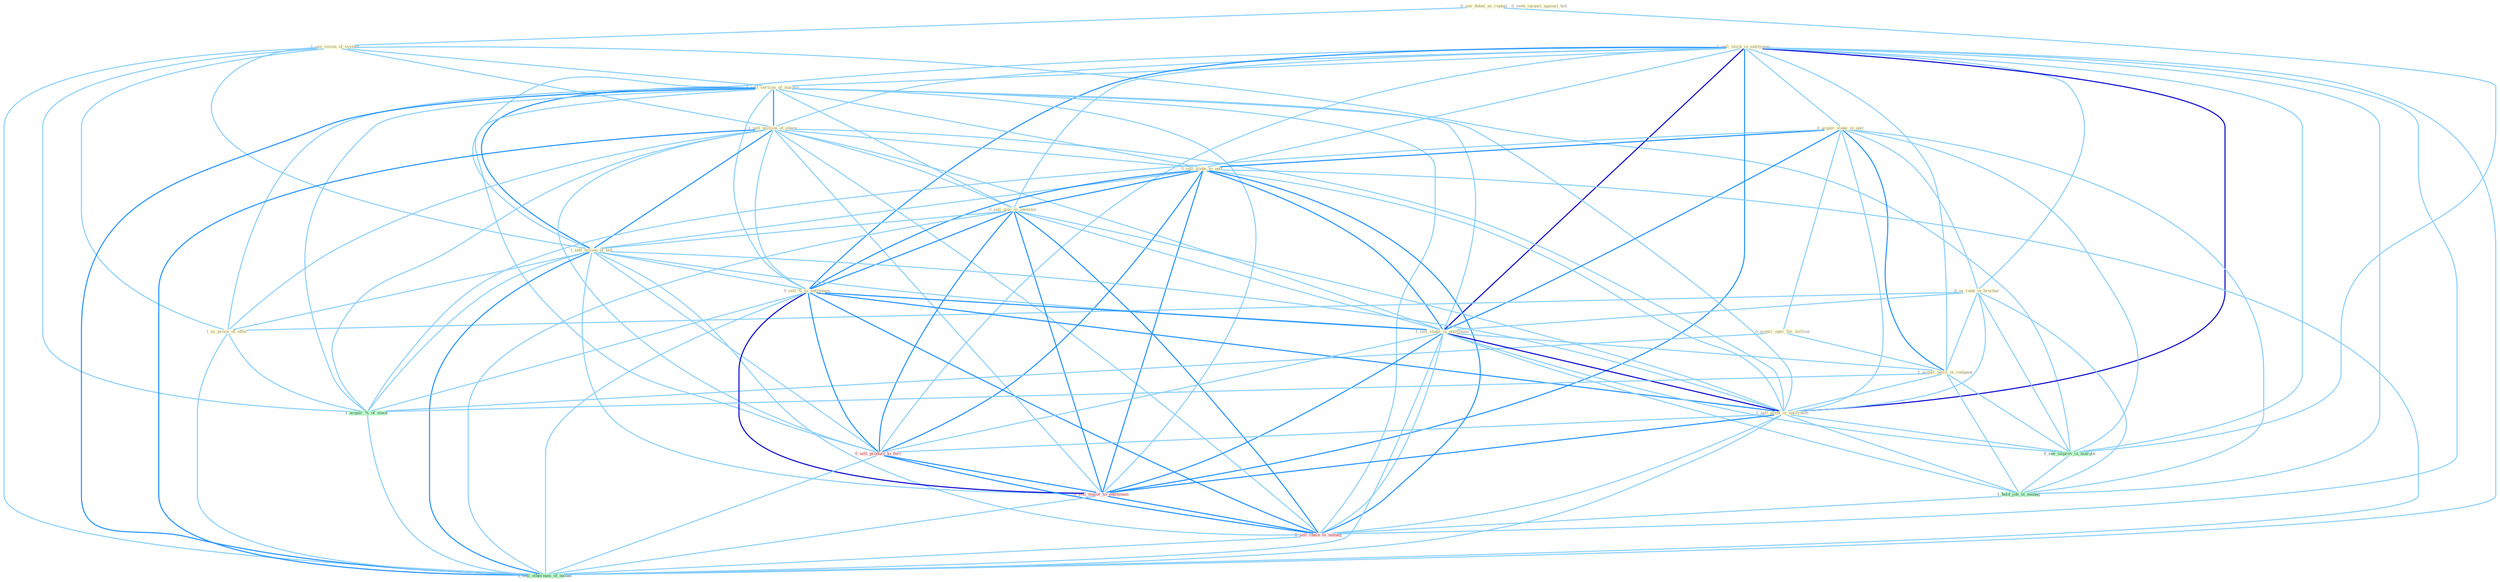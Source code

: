 Graph G{ 
    node
    [shape=polygon,style=filled,width=.5,height=.06,color="#BDFCC9",fixedsize=true,fontsize=4,
    fontcolor="#2f4f4f"];
    {node
    [color="#ffffe0", fontcolor="#8b7d6b"] "0_see_debat_as_repeat " "1_see_vision_of_system " "1_sell_stock_in_entitynam " "1_sell_version_of_machin " "1_sell_million_of_share " "0_acquir_stake_in_unit " "0_sell_stake_to_unit " "0_us_rank_in_brochur " "0_seek_injunct_against_bid " "0_sell_piec_to_investor " "0_acquir_oper_for_million " "1_sell_billion_of_bill " "0_sell_%_to_entitynam " "1_sell_stake_in_entitynam " "1_acquir_posit_in_compani " "1_sell_plant_in_entitynam " "1_us_proce_of_offer "}
{node [color="#fff0f5", fontcolor="#b22222"] "0_sell_product_to_forc " "0_sell_major_to_entitynam " "0_sell_chain_to_manag "}
edge [color="#B0E2FF"];

	"0_see_debat_as_repeat " -- "1_see_vision_of_system " [w="1", color="#87cefa" ];
	"0_see_debat_as_repeat " -- "1_see_improv_in_margin " [w="1", color="#87cefa" ];
	"1_see_vision_of_system " -- "1_sell_version_of_machin " [w="1", color="#87cefa" ];
	"1_see_vision_of_system " -- "1_sell_million_of_share " [w="1", color="#87cefa" ];
	"1_see_vision_of_system " -- "1_sell_billion_of_bill " [w="1", color="#87cefa" ];
	"1_see_vision_of_system " -- "1_us_proce_of_offer " [w="1", color="#87cefa" ];
	"1_see_vision_of_system " -- "1_see_improv_in_margin " [w="1", color="#87cefa" ];
	"1_see_vision_of_system " -- "1_acquir_%_of_stock " [w="1", color="#87cefa" ];
	"1_see_vision_of_system " -- "1_sell_othernum_of_model " [w="1", color="#87cefa" ];
	"1_sell_stock_in_entitynam " -- "1_sell_version_of_machin " [w="1", color="#87cefa" ];
	"1_sell_stock_in_entitynam " -- "1_sell_million_of_share " [w="1", color="#87cefa" ];
	"1_sell_stock_in_entitynam " -- "0_acquir_stake_in_unit " [w="1", color="#87cefa" ];
	"1_sell_stock_in_entitynam " -- "0_sell_stake_to_unit " [w="1", color="#87cefa" ];
	"1_sell_stock_in_entitynam " -- "0_us_rank_in_brochur " [w="1", color="#87cefa" ];
	"1_sell_stock_in_entitynam " -- "0_sell_piec_to_investor " [w="1", color="#87cefa" ];
	"1_sell_stock_in_entitynam " -- "1_sell_billion_of_bill " [w="1", color="#87cefa" ];
	"1_sell_stock_in_entitynam " -- "0_sell_%_to_entitynam " [w="2", color="#1e90ff" , len=0.8];
	"1_sell_stock_in_entitynam " -- "1_sell_stake_in_entitynam " [w="3", color="#0000cd" , len=0.6];
	"1_sell_stock_in_entitynam " -- "1_acquir_posit_in_compani " [w="1", color="#87cefa" ];
	"1_sell_stock_in_entitynam " -- "1_sell_plant_in_entitynam " [w="3", color="#0000cd" , len=0.6];
	"1_sell_stock_in_entitynam " -- "1_see_improv_in_margin " [w="1", color="#87cefa" ];
	"1_sell_stock_in_entitynam " -- "1_hold_job_in_manag " [w="1", color="#87cefa" ];
	"1_sell_stock_in_entitynam " -- "0_sell_product_to_forc " [w="1", color="#87cefa" ];
	"1_sell_stock_in_entitynam " -- "0_sell_major_to_entitynam " [w="2", color="#1e90ff" , len=0.8];
	"1_sell_stock_in_entitynam " -- "0_sell_chain_to_manag " [w="1", color="#87cefa" ];
	"1_sell_stock_in_entitynam " -- "1_sell_othernum_of_model " [w="1", color="#87cefa" ];
	"1_sell_version_of_machin " -- "1_sell_million_of_share " [w="2", color="#1e90ff" , len=0.8];
	"1_sell_version_of_machin " -- "0_sell_stake_to_unit " [w="1", color="#87cefa" ];
	"1_sell_version_of_machin " -- "0_sell_piec_to_investor " [w="1", color="#87cefa" ];
	"1_sell_version_of_machin " -- "1_sell_billion_of_bill " [w="2", color="#1e90ff" , len=0.8];
	"1_sell_version_of_machin " -- "0_sell_%_to_entitynam " [w="1", color="#87cefa" ];
	"1_sell_version_of_machin " -- "1_sell_stake_in_entitynam " [w="1", color="#87cefa" ];
	"1_sell_version_of_machin " -- "1_sell_plant_in_entitynam " [w="1", color="#87cefa" ];
	"1_sell_version_of_machin " -- "1_us_proce_of_offer " [w="1", color="#87cefa" ];
	"1_sell_version_of_machin " -- "1_acquir_%_of_stock " [w="1", color="#87cefa" ];
	"1_sell_version_of_machin " -- "0_sell_product_to_forc " [w="1", color="#87cefa" ];
	"1_sell_version_of_machin " -- "0_sell_major_to_entitynam " [w="1", color="#87cefa" ];
	"1_sell_version_of_machin " -- "0_sell_chain_to_manag " [w="1", color="#87cefa" ];
	"1_sell_version_of_machin " -- "1_sell_othernum_of_model " [w="2", color="#1e90ff" , len=0.8];
	"1_sell_million_of_share " -- "0_sell_stake_to_unit " [w="1", color="#87cefa" ];
	"1_sell_million_of_share " -- "0_sell_piec_to_investor " [w="1", color="#87cefa" ];
	"1_sell_million_of_share " -- "1_sell_billion_of_bill " [w="2", color="#1e90ff" , len=0.8];
	"1_sell_million_of_share " -- "0_sell_%_to_entitynam " [w="1", color="#87cefa" ];
	"1_sell_million_of_share " -- "1_sell_stake_in_entitynam " [w="1", color="#87cefa" ];
	"1_sell_million_of_share " -- "1_sell_plant_in_entitynam " [w="1", color="#87cefa" ];
	"1_sell_million_of_share " -- "1_us_proce_of_offer " [w="1", color="#87cefa" ];
	"1_sell_million_of_share " -- "1_acquir_%_of_stock " [w="1", color="#87cefa" ];
	"1_sell_million_of_share " -- "0_sell_product_to_forc " [w="1", color="#87cefa" ];
	"1_sell_million_of_share " -- "0_sell_major_to_entitynam " [w="1", color="#87cefa" ];
	"1_sell_million_of_share " -- "0_sell_chain_to_manag " [w="1", color="#87cefa" ];
	"1_sell_million_of_share " -- "1_sell_othernum_of_model " [w="2", color="#1e90ff" , len=0.8];
	"0_acquir_stake_in_unit " -- "0_sell_stake_to_unit " [w="2", color="#1e90ff" , len=0.8];
	"0_acquir_stake_in_unit " -- "0_us_rank_in_brochur " [w="1", color="#87cefa" ];
	"0_acquir_stake_in_unit " -- "0_acquir_oper_for_million " [w="1", color="#87cefa" ];
	"0_acquir_stake_in_unit " -- "1_sell_stake_in_entitynam " [w="2", color="#1e90ff" , len=0.8];
	"0_acquir_stake_in_unit " -- "1_acquir_posit_in_compani " [w="2", color="#1e90ff" , len=0.8];
	"0_acquir_stake_in_unit " -- "1_sell_plant_in_entitynam " [w="1", color="#87cefa" ];
	"0_acquir_stake_in_unit " -- "1_see_improv_in_margin " [w="1", color="#87cefa" ];
	"0_acquir_stake_in_unit " -- "1_acquir_%_of_stock " [w="1", color="#87cefa" ];
	"0_acquir_stake_in_unit " -- "1_hold_job_in_manag " [w="1", color="#87cefa" ];
	"0_sell_stake_to_unit " -- "0_sell_piec_to_investor " [w="2", color="#1e90ff" , len=0.8];
	"0_sell_stake_to_unit " -- "1_sell_billion_of_bill " [w="1", color="#87cefa" ];
	"0_sell_stake_to_unit " -- "0_sell_%_to_entitynam " [w="2", color="#1e90ff" , len=0.8];
	"0_sell_stake_to_unit " -- "1_sell_stake_in_entitynam " [w="2", color="#1e90ff" , len=0.8];
	"0_sell_stake_to_unit " -- "1_sell_plant_in_entitynam " [w="1", color="#87cefa" ];
	"0_sell_stake_to_unit " -- "0_sell_product_to_forc " [w="2", color="#1e90ff" , len=0.8];
	"0_sell_stake_to_unit " -- "0_sell_major_to_entitynam " [w="2", color="#1e90ff" , len=0.8];
	"0_sell_stake_to_unit " -- "0_sell_chain_to_manag " [w="2", color="#1e90ff" , len=0.8];
	"0_sell_stake_to_unit " -- "1_sell_othernum_of_model " [w="1", color="#87cefa" ];
	"0_us_rank_in_brochur " -- "1_sell_stake_in_entitynam " [w="1", color="#87cefa" ];
	"0_us_rank_in_brochur " -- "1_acquir_posit_in_compani " [w="1", color="#87cefa" ];
	"0_us_rank_in_brochur " -- "1_sell_plant_in_entitynam " [w="1", color="#87cefa" ];
	"0_us_rank_in_brochur " -- "1_us_proce_of_offer " [w="1", color="#87cefa" ];
	"0_us_rank_in_brochur " -- "1_see_improv_in_margin " [w="1", color="#87cefa" ];
	"0_us_rank_in_brochur " -- "1_hold_job_in_manag " [w="1", color="#87cefa" ];
	"0_sell_piec_to_investor " -- "1_sell_billion_of_bill " [w="1", color="#87cefa" ];
	"0_sell_piec_to_investor " -- "0_sell_%_to_entitynam " [w="2", color="#1e90ff" , len=0.8];
	"0_sell_piec_to_investor " -- "1_sell_stake_in_entitynam " [w="1", color="#87cefa" ];
	"0_sell_piec_to_investor " -- "1_sell_plant_in_entitynam " [w="1", color="#87cefa" ];
	"0_sell_piec_to_investor " -- "0_sell_product_to_forc " [w="2", color="#1e90ff" , len=0.8];
	"0_sell_piec_to_investor " -- "0_sell_major_to_entitynam " [w="2", color="#1e90ff" , len=0.8];
	"0_sell_piec_to_investor " -- "0_sell_chain_to_manag " [w="2", color="#1e90ff" , len=0.8];
	"0_sell_piec_to_investor " -- "1_sell_othernum_of_model " [w="1", color="#87cefa" ];
	"0_acquir_oper_for_million " -- "1_acquir_posit_in_compani " [w="1", color="#87cefa" ];
	"0_acquir_oper_for_million " -- "1_acquir_%_of_stock " [w="1", color="#87cefa" ];
	"1_sell_billion_of_bill " -- "0_sell_%_to_entitynam " [w="1", color="#87cefa" ];
	"1_sell_billion_of_bill " -- "1_sell_stake_in_entitynam " [w="1", color="#87cefa" ];
	"1_sell_billion_of_bill " -- "1_sell_plant_in_entitynam " [w="1", color="#87cefa" ];
	"1_sell_billion_of_bill " -- "1_us_proce_of_offer " [w="1", color="#87cefa" ];
	"1_sell_billion_of_bill " -- "1_acquir_%_of_stock " [w="1", color="#87cefa" ];
	"1_sell_billion_of_bill " -- "0_sell_product_to_forc " [w="1", color="#87cefa" ];
	"1_sell_billion_of_bill " -- "0_sell_major_to_entitynam " [w="1", color="#87cefa" ];
	"1_sell_billion_of_bill " -- "0_sell_chain_to_manag " [w="1", color="#87cefa" ];
	"1_sell_billion_of_bill " -- "1_sell_othernum_of_model " [w="2", color="#1e90ff" , len=0.8];
	"0_sell_%_to_entitynam " -- "1_sell_stake_in_entitynam " [w="2", color="#1e90ff" , len=0.8];
	"0_sell_%_to_entitynam " -- "1_sell_plant_in_entitynam " [w="2", color="#1e90ff" , len=0.8];
	"0_sell_%_to_entitynam " -- "1_acquir_%_of_stock " [w="1", color="#87cefa" ];
	"0_sell_%_to_entitynam " -- "0_sell_product_to_forc " [w="2", color="#1e90ff" , len=0.8];
	"0_sell_%_to_entitynam " -- "0_sell_major_to_entitynam " [w="3", color="#0000cd" , len=0.6];
	"0_sell_%_to_entitynam " -- "0_sell_chain_to_manag " [w="2", color="#1e90ff" , len=0.8];
	"0_sell_%_to_entitynam " -- "1_sell_othernum_of_model " [w="1", color="#87cefa" ];
	"1_sell_stake_in_entitynam " -- "1_acquir_posit_in_compani " [w="1", color="#87cefa" ];
	"1_sell_stake_in_entitynam " -- "1_sell_plant_in_entitynam " [w="3", color="#0000cd" , len=0.6];
	"1_sell_stake_in_entitynam " -- "1_see_improv_in_margin " [w="1", color="#87cefa" ];
	"1_sell_stake_in_entitynam " -- "1_hold_job_in_manag " [w="1", color="#87cefa" ];
	"1_sell_stake_in_entitynam " -- "0_sell_product_to_forc " [w="1", color="#87cefa" ];
	"1_sell_stake_in_entitynam " -- "0_sell_major_to_entitynam " [w="2", color="#1e90ff" , len=0.8];
	"1_sell_stake_in_entitynam " -- "0_sell_chain_to_manag " [w="1", color="#87cefa" ];
	"1_sell_stake_in_entitynam " -- "1_sell_othernum_of_model " [w="1", color="#87cefa" ];
	"1_acquir_posit_in_compani " -- "1_sell_plant_in_entitynam " [w="1", color="#87cefa" ];
	"1_acquir_posit_in_compani " -- "1_see_improv_in_margin " [w="1", color="#87cefa" ];
	"1_acquir_posit_in_compani " -- "1_acquir_%_of_stock " [w="1", color="#87cefa" ];
	"1_acquir_posit_in_compani " -- "1_hold_job_in_manag " [w="1", color="#87cefa" ];
	"1_sell_plant_in_entitynam " -- "1_see_improv_in_margin " [w="1", color="#87cefa" ];
	"1_sell_plant_in_entitynam " -- "1_hold_job_in_manag " [w="1", color="#87cefa" ];
	"1_sell_plant_in_entitynam " -- "0_sell_product_to_forc " [w="1", color="#87cefa" ];
	"1_sell_plant_in_entitynam " -- "0_sell_major_to_entitynam " [w="2", color="#1e90ff" , len=0.8];
	"1_sell_plant_in_entitynam " -- "0_sell_chain_to_manag " [w="1", color="#87cefa" ];
	"1_sell_plant_in_entitynam " -- "1_sell_othernum_of_model " [w="1", color="#87cefa" ];
	"1_us_proce_of_offer " -- "1_acquir_%_of_stock " [w="1", color="#87cefa" ];
	"1_us_proce_of_offer " -- "1_sell_othernum_of_model " [w="1", color="#87cefa" ];
	"1_see_improv_in_margin " -- "1_hold_job_in_manag " [w="1", color="#87cefa" ];
	"1_acquir_%_of_stock " -- "1_sell_othernum_of_model " [w="1", color="#87cefa" ];
	"1_hold_job_in_manag " -- "0_sell_chain_to_manag " [w="1", color="#87cefa" ];
	"0_sell_product_to_forc " -- "0_sell_major_to_entitynam " [w="2", color="#1e90ff" , len=0.8];
	"0_sell_product_to_forc " -- "0_sell_chain_to_manag " [w="2", color="#1e90ff" , len=0.8];
	"0_sell_product_to_forc " -- "1_sell_othernum_of_model " [w="1", color="#87cefa" ];
	"0_sell_major_to_entitynam " -- "0_sell_chain_to_manag " [w="2", color="#1e90ff" , len=0.8];
	"0_sell_major_to_entitynam " -- "1_sell_othernum_of_model " [w="1", color="#87cefa" ];
	"0_sell_chain_to_manag " -- "1_sell_othernum_of_model " [w="1", color="#87cefa" ];
}